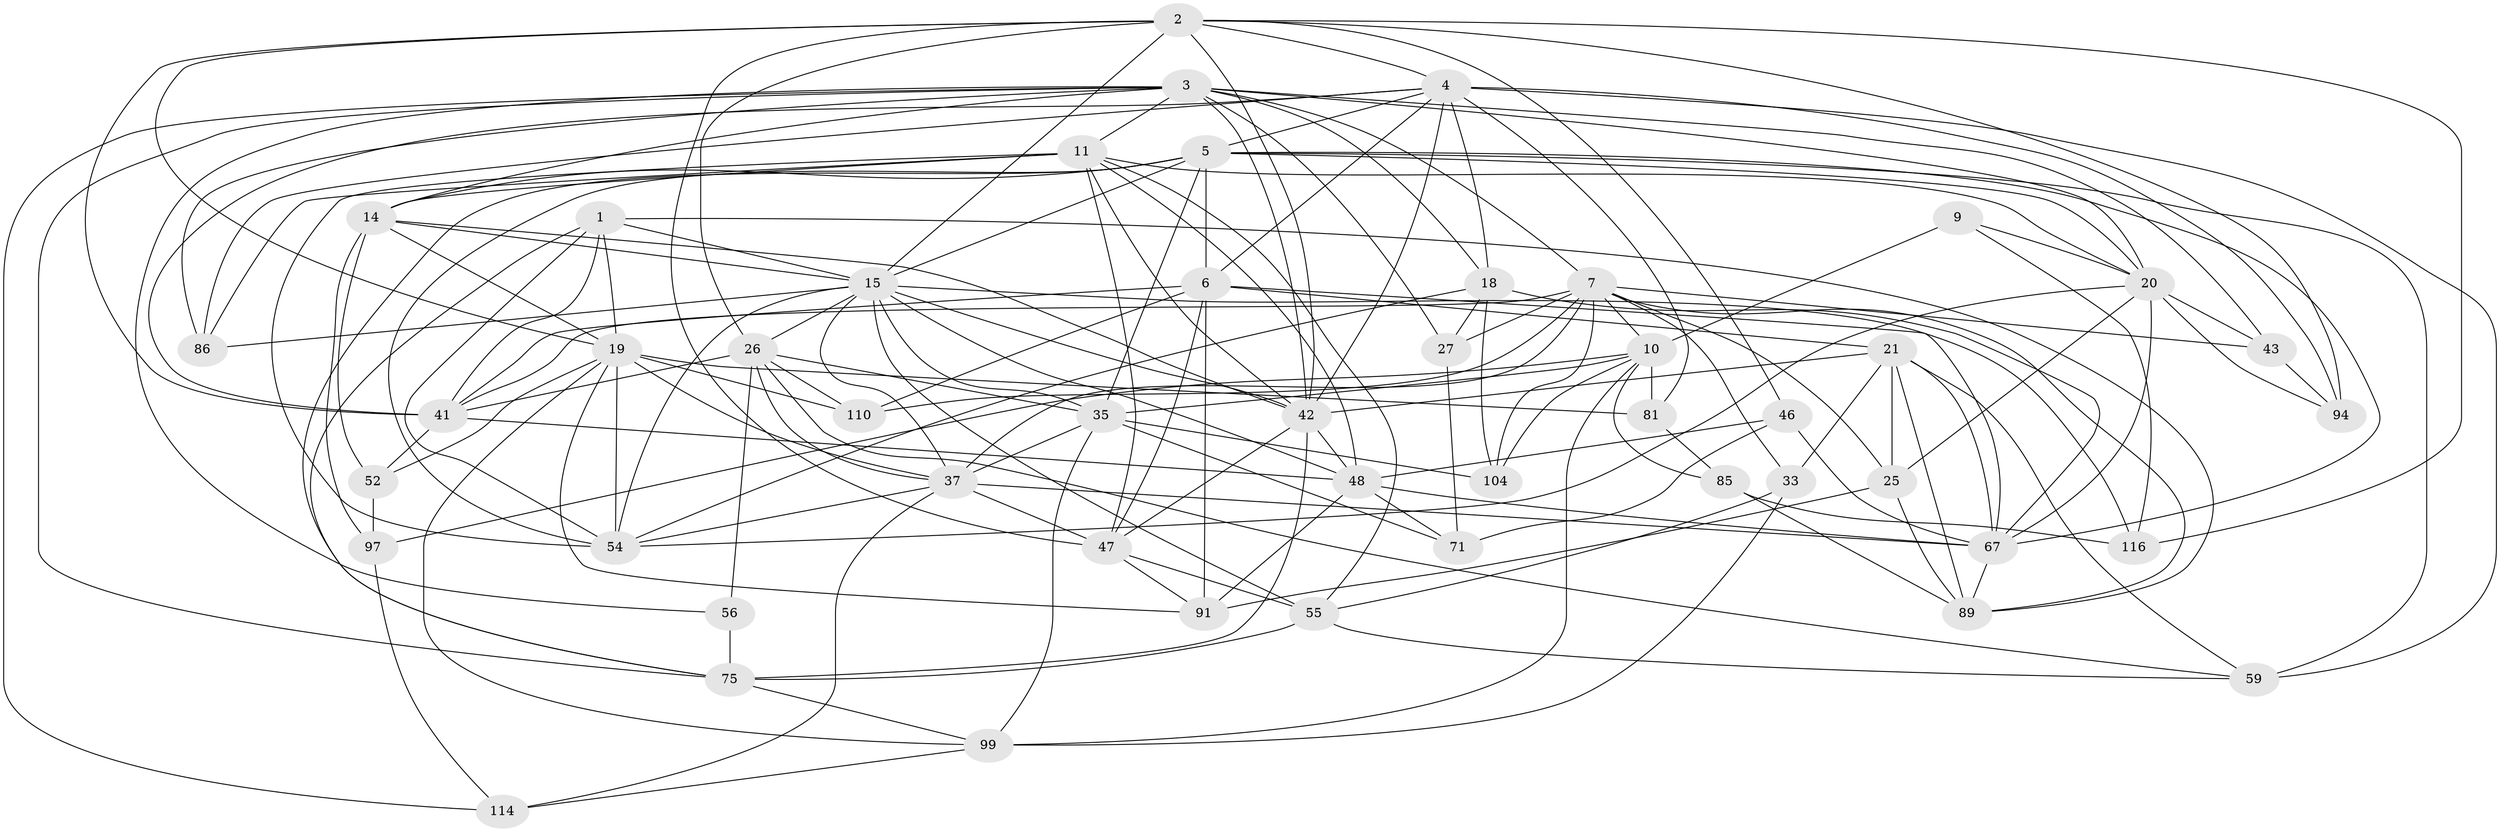 // original degree distribution, {4: 1.0}
// Generated by graph-tools (version 1.1) at 2025/21/03/04/25 18:21:00]
// undirected, 48 vertices, 159 edges
graph export_dot {
graph [start="1"]
  node [color=gray90,style=filled];
  1 [super="+8"];
  2 [super="+95+13"];
  3 [super="+63+36"];
  4 [super="+74+31+24"];
  5 [super="+23"];
  6 [super="+12+76"];
  7 [super="+108+45"];
  9;
  10 [super="+16+64+73"];
  11 [super="+122+29"];
  14 [super="+22+39"];
  15 [super="+53+17"];
  18 [super="+109"];
  19 [super="+30"];
  20 [super="+84+77"];
  21 [super="+28+88"];
  25 [super="+34"];
  26 [super="+44"];
  27;
  33;
  35 [super="+98"];
  37 [super="+40+87"];
  41 [super="+83"];
  42 [super="+72+82"];
  43;
  46;
  47 [super="+51"];
  48 [super="+62+61"];
  52;
  54 [super="+101"];
  55 [super="+90"];
  56;
  59 [super="+79"];
  67 [super="+105"];
  71;
  75 [super="+121+107"];
  81;
  85;
  86;
  89 [super="+93"];
  91 [super="+103"];
  94;
  97;
  99 [super="+102"];
  104;
  110;
  114;
  116;
  1 -- 19;
  1 -- 54;
  1 -- 41;
  1 -- 15;
  1 -- 89;
  1 -- 75;
  2 -- 41;
  2 -- 46;
  2 -- 42;
  2 -- 15;
  2 -- 19;
  2 -- 116;
  2 -- 94;
  2 -- 47;
  2 -- 4;
  2 -- 26;
  3 -- 114;
  3 -- 18;
  3 -- 27;
  3 -- 43;
  3 -- 7;
  3 -- 11;
  3 -- 20;
  3 -- 86;
  3 -- 56;
  3 -- 42;
  3 -- 75;
  3 -- 14;
  4 -- 6;
  4 -- 81;
  4 -- 94;
  4 -- 42;
  4 -- 5;
  4 -- 41;
  4 -- 18;
  4 -- 86;
  4 -- 59;
  5 -- 67;
  5 -- 54;
  5 -- 14;
  5 -- 35;
  5 -- 6;
  5 -- 59 [weight=2];
  5 -- 20 [weight=2];
  5 -- 15;
  5 -- 75;
  6 -- 41;
  6 -- 110;
  6 -- 21;
  6 -- 67;
  6 -- 91;
  6 -- 47;
  7 -- 89;
  7 -- 33;
  7 -- 25;
  7 -- 10 [weight=2];
  7 -- 43;
  7 -- 104;
  7 -- 41;
  7 -- 27;
  7 -- 110;
  7 -- 37;
  9 -- 116;
  9 -- 10 [weight=2];
  9 -- 20;
  10 -- 99;
  10 -- 104;
  10 -- 81;
  10 -- 97;
  10 -- 35;
  10 -- 85;
  11 -- 86;
  11 -- 55;
  11 -- 54;
  11 -- 14;
  11 -- 47 [weight=2];
  11 -- 48;
  11 -- 42;
  11 -- 20;
  14 -- 19;
  14 -- 97;
  14 -- 42;
  14 -- 52;
  14 -- 15;
  15 -- 35;
  15 -- 42 [weight=2];
  15 -- 48;
  15 -- 26;
  15 -- 116;
  15 -- 86;
  15 -- 55;
  15 -- 54;
  15 -- 37;
  18 -- 104;
  18 -- 27;
  18 -- 54;
  18 -- 67;
  19 -- 81;
  19 -- 37;
  19 -- 110;
  19 -- 52;
  19 -- 54;
  19 -- 91;
  19 -- 99;
  20 -- 25;
  20 -- 43;
  20 -- 94;
  20 -- 67;
  20 -- 54;
  21 -- 33;
  21 -- 42 [weight=2];
  21 -- 89;
  21 -- 67;
  21 -- 25;
  21 -- 59;
  25 -- 91 [weight=2];
  25 -- 89;
  26 -- 59;
  26 -- 110;
  26 -- 35;
  26 -- 37;
  26 -- 56;
  26 -- 41;
  27 -- 71;
  33 -- 55;
  33 -- 99;
  35 -- 104;
  35 -- 99;
  35 -- 71;
  35 -- 37;
  37 -- 114;
  37 -- 47;
  37 -- 67 [weight=2];
  37 -- 54;
  41 -- 48;
  41 -- 52;
  42 -- 48;
  42 -- 47;
  42 -- 75;
  43 -- 94;
  46 -- 71;
  46 -- 48;
  46 -- 67;
  47 -- 91;
  47 -- 55;
  48 -- 71;
  48 -- 67;
  48 -- 91;
  52 -- 97;
  55 -- 75;
  55 -- 59;
  56 -- 75 [weight=2];
  67 -- 89;
  75 -- 99;
  81 -- 85;
  85 -- 89;
  85 -- 116;
  97 -- 114;
  99 -- 114;
}
